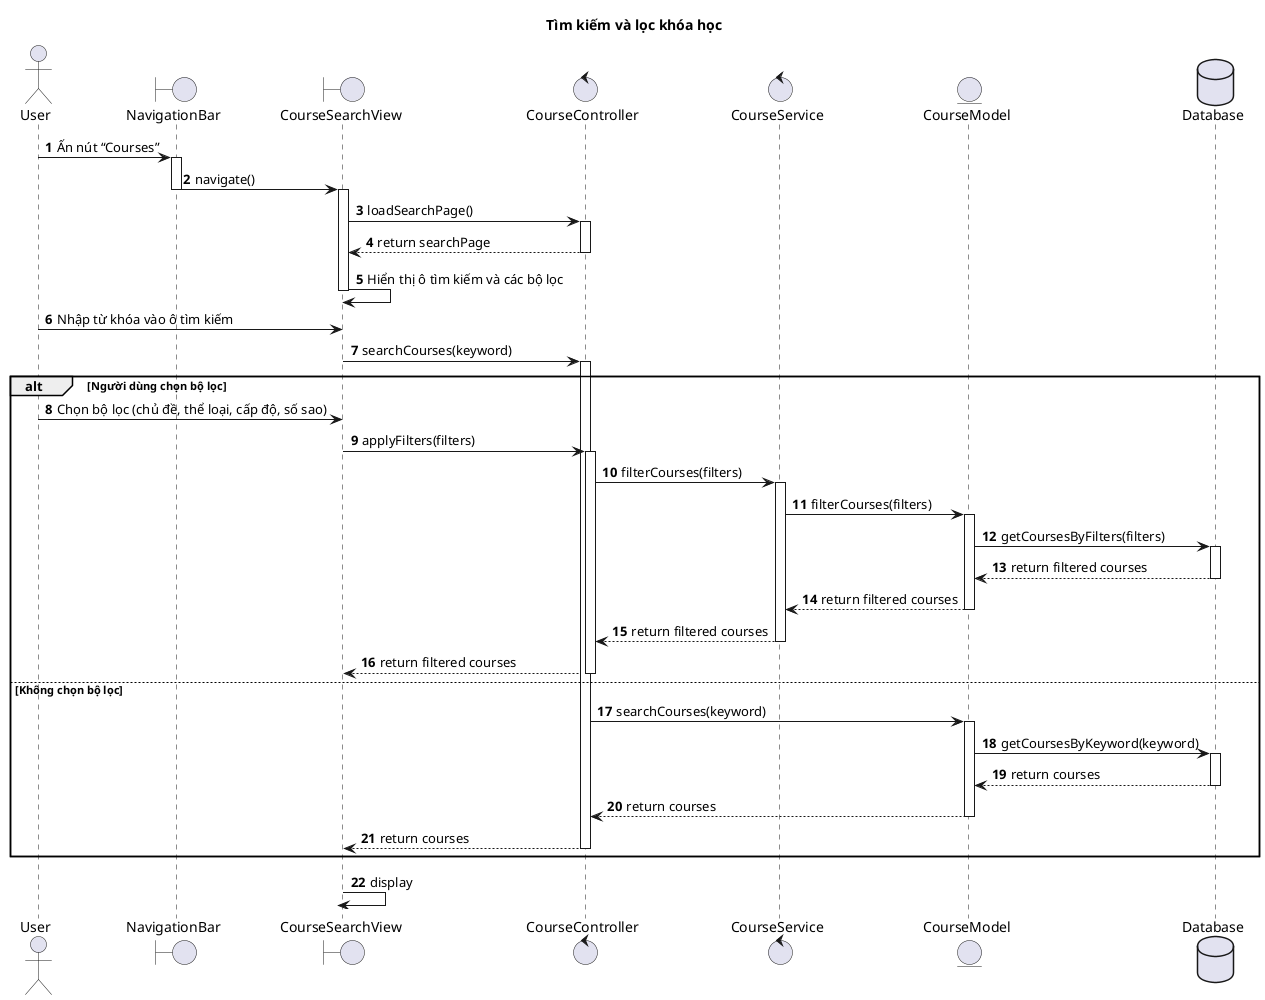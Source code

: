 @startuml
title Tìm kiếm và lọc khóa học

autonumber

actor User
boundary NavigationBar
boundary CourseSearchView
control CourseController
control CourseService
entity CourseModel
database Database

User -> NavigationBar : Ấn nút “Courses”
activate NavigationBar
NavigationBar -> CourseSearchView : navigate()
deactivate NavigationBar
activate CourseSearchView

CourseSearchView -> CourseController : loadSearchPage()
activate CourseController
CourseController --> CourseSearchView : return searchPage
deactivate CourseController
CourseSearchView -> CourseSearchView : Hiển thị ô tìm kiếm và các bộ lọc
deactivate CourseSearchView

User -> CourseSearchView : Nhập từ khóa vào ô tìm kiếm
CourseSearchView -> CourseController : searchCourses(keyword)
activate CourseController

alt Người dùng chọn bộ lọc
    User -> CourseSearchView : Chọn bộ lọc (chủ đề, thể loại, cấp độ, số sao)
    CourseSearchView -> CourseController : applyFilters(filters)
    activate CourseController
    CourseController -> CourseService : filterCourses(filters)
    activate CourseService
    CourseService -> CourseModel : filterCourses(filters)
    activate CourseModel
    CourseModel -> Database : getCoursesByFilters(filters)
    activate Database
    Database --> CourseModel : return filtered courses
    deactivate Database
    CourseModel --> CourseService : return filtered courses
    deactivate CourseModel
    CourseService --> CourseController : return filtered courses
    deactivate CourseService
    CourseController --> CourseSearchView : return filtered courses
    deactivate CourseController
else Không chọn bộ lọc
    CourseController -> CourseModel : searchCourses(keyword)
    activate CourseModel
    CourseModel -> Database : getCoursesByKeyword(keyword)
    activate Database
    Database --> CourseModel : return courses
    deactivate Database
    CourseModel --> CourseController : return courses
    deactivate CourseModel
    CourseController --> CourseSearchView : return courses
    deactivate CourseController
end

CourseSearchView -> CourseSearchView : display
deactivate CourseSearchView

@enduml
